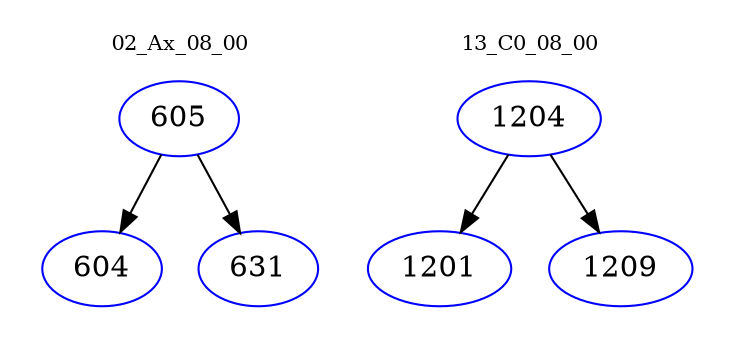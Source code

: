 digraph{
subgraph cluster_0 {
color = white
label = "02_Ax_08_00";
fontsize=10;
T0_605 [label="605", color="blue"]
T0_605 -> T0_604 [color="black"]
T0_604 [label="604", color="blue"]
T0_605 -> T0_631 [color="black"]
T0_631 [label="631", color="blue"]
}
subgraph cluster_1 {
color = white
label = "13_C0_08_00";
fontsize=10;
T1_1204 [label="1204", color="blue"]
T1_1204 -> T1_1201 [color="black"]
T1_1201 [label="1201", color="blue"]
T1_1204 -> T1_1209 [color="black"]
T1_1209 [label="1209", color="blue"]
}
}
